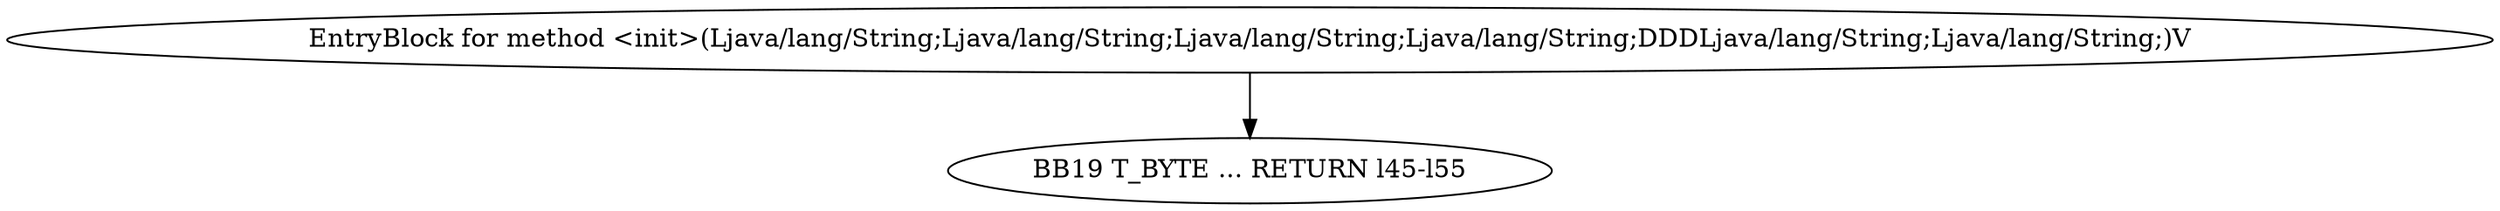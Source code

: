 digraph G {
  1 [ label="BB19 T_BYTE ... RETURN l45-l55" ];
  2 [ label="EntryBlock for method <init>(Ljava/lang/String;Ljava/lang/String;Ljava/lang/String;Ljava/lang/String;DDDLjava/lang/String;Ljava/lang/String;)V" ];
  2 -> 1 [ label="" ];
}
